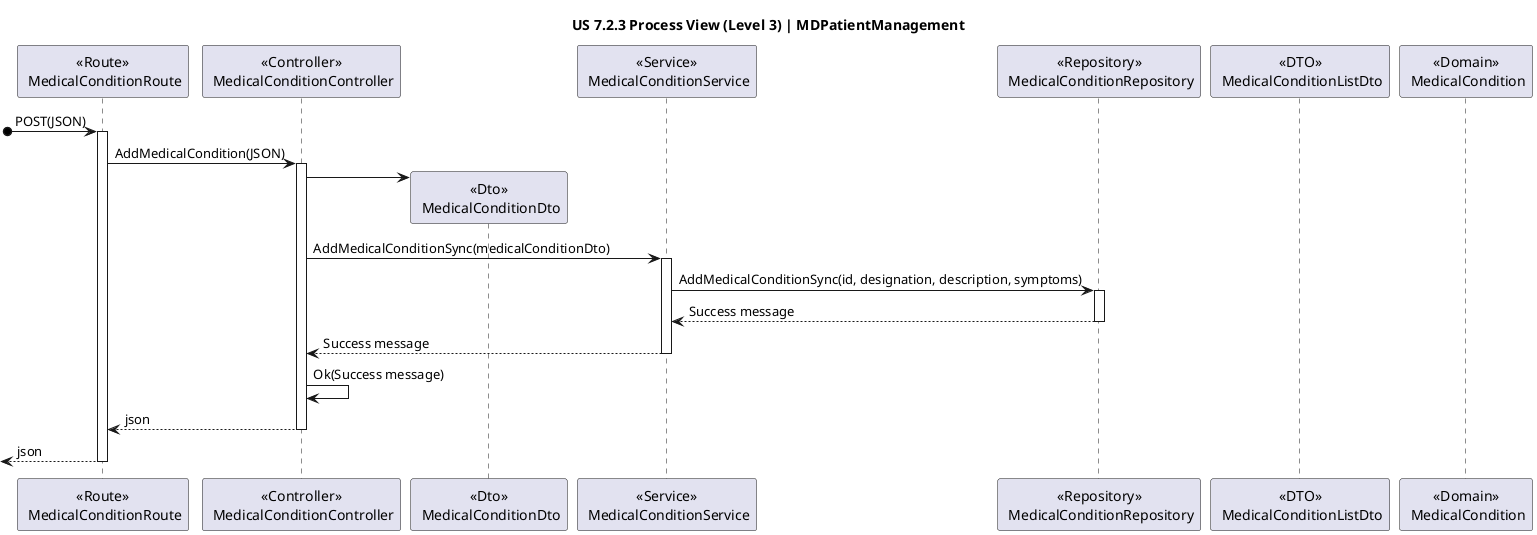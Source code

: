 @startuml
title "US 7.2.3 Process View (Level 3) | MDPatientManagement"

participant "<<Route>>\n MedicalConditionRoute" as ROUTE
participant "<<Controller>>\n MedicalConditionController" as CONTROL
participant "<<Dto>>\n MedicalConditionDto" as MCDTO
participant "<<Service>>\n MedicalConditionService" as STAFFSERV
participant "<<Repository>>\n MedicalConditionRepository" as ALLERGYREPO
participant "<<DTO>>\n MedicalConditionListDto" as ALLERGYLISTDTO
participant "<<Domain>>\n MedicalCondition" as ALLERGY

[o-> ROUTE : POST(JSON)

Activate ROUTE

ROUTE -> CONTROL : AddMedicalCondition(JSON)
Activate CONTROL

CONTROL -> MCDTO**

CONTROL -> STAFFSERV : AddMedicalConditionSync(medicalConditionDto)
Activate STAFFSERV

STAFFSERV -> ALLERGYREPO : AddMedicalConditionSync(id, designation, description, symptoms)
Activate ALLERGYREPO
ALLERGYREPO --> STAFFSERV : Success message
Deactivate ALLERGYREPO

STAFFSERV --> CONTROL : Success message
Deactivate STAFFSERV

CONTROL -> CONTROL : Ok(Success message)

CONTROL --> ROUTE : json
Deactivate CONTROL
<-- ROUTE : json
deactivate ROUTE
@enduml